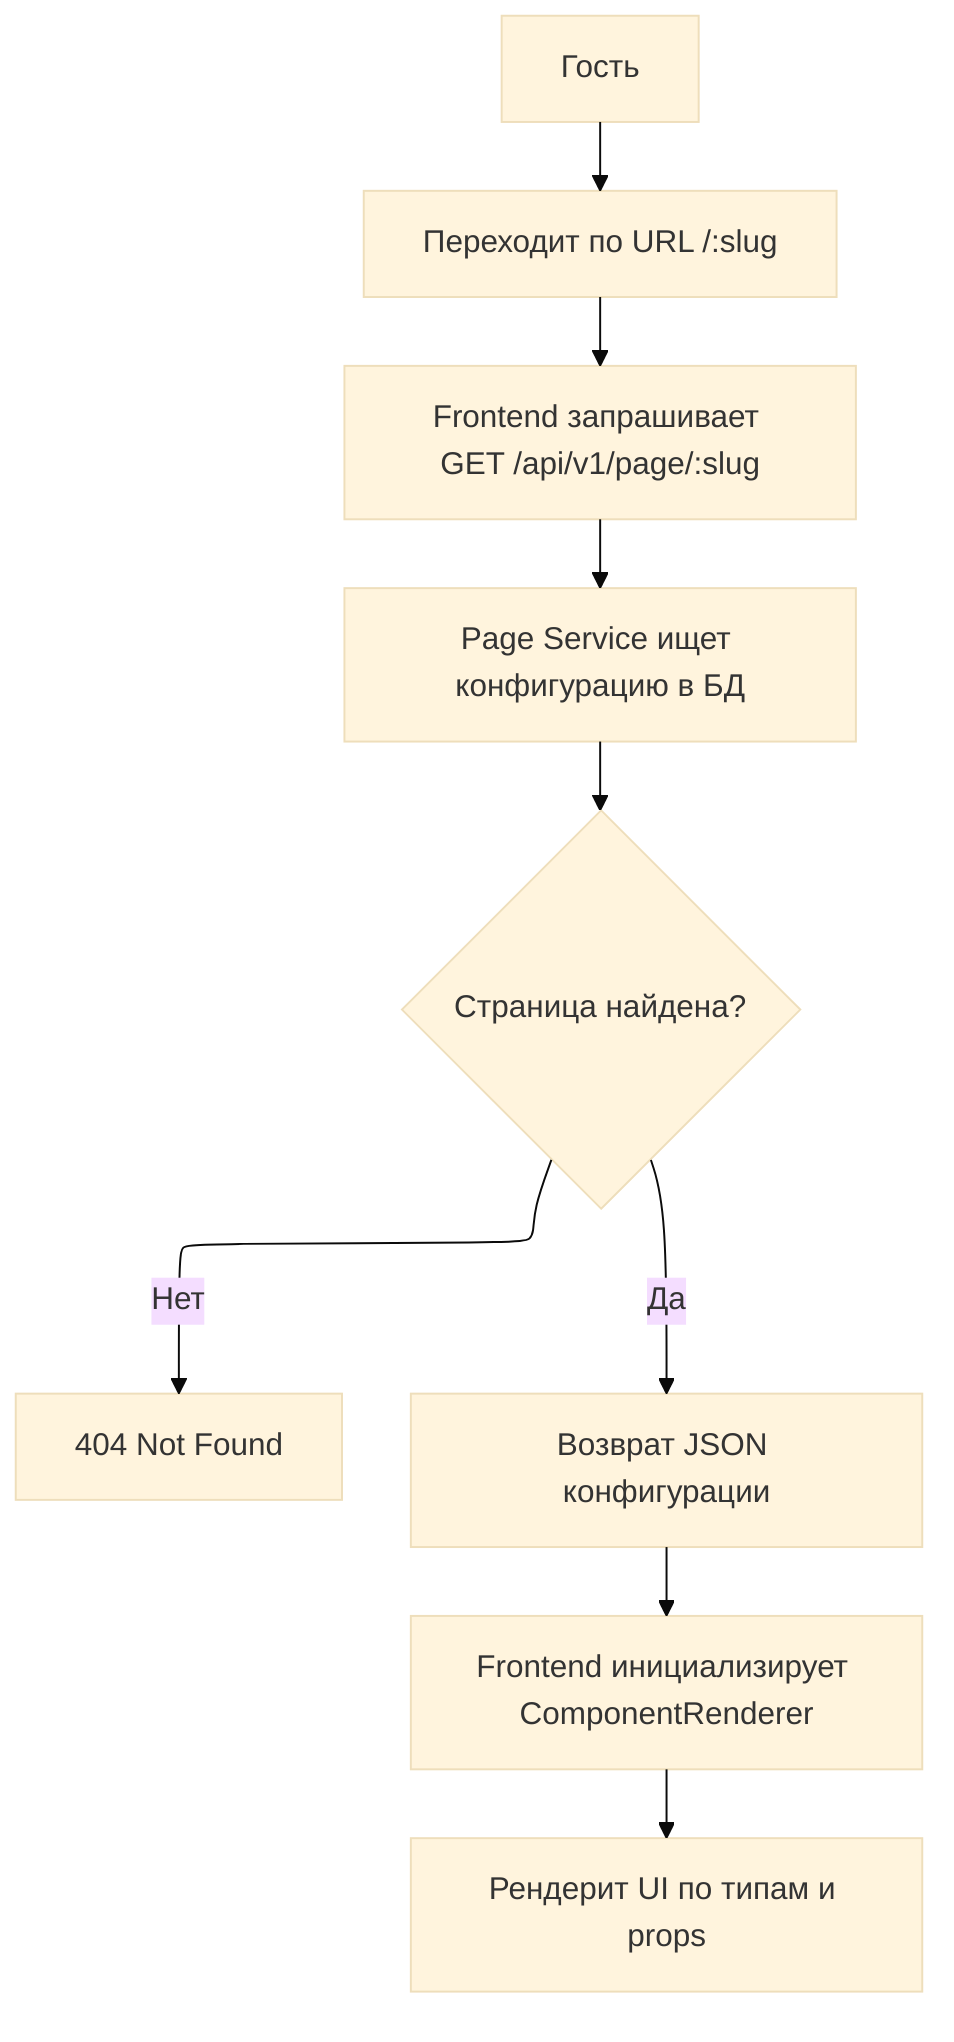 ---
config:
  theme: base
  look: classic
  layout: elk
---
flowchart TD
    A[Гость] --> B[Переходит по URL /:slug]
    B --> C[Frontend запрашивает GET /api/v1/page/:slug]
    C --> D[Page Service ищет конфигурацию в БД]
    D --> E{Страница найдена?}
    E -- Нет --> F[404 Not Found]
    E -- Да --> G[Возврат JSON конфигурации]
    G --> H[Frontend инициализирует ComponentRenderer]
    H --> I[Рендерит UI по типам и props]
